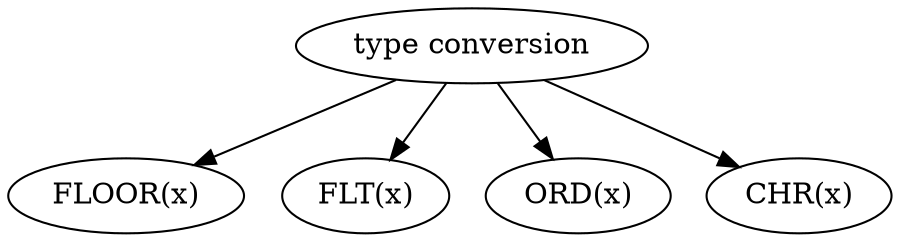 digraph conversions {
    "type conversion" -> "FLOOR(x)";
    "type conversion" -> "FLT(x)";
    "type conversion" -> "ORD(x)";
    "type conversion" -> "CHR(x)";
}
